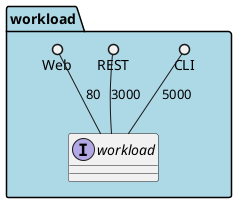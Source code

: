 @startuml

package "workload" #lightblue {
    interface "workload" {

    }
    CLI ()-- "workload" : 5000
    REST ()-- "workload" : 3000
    Web ()-- "workload" : 80
}


@enduml

